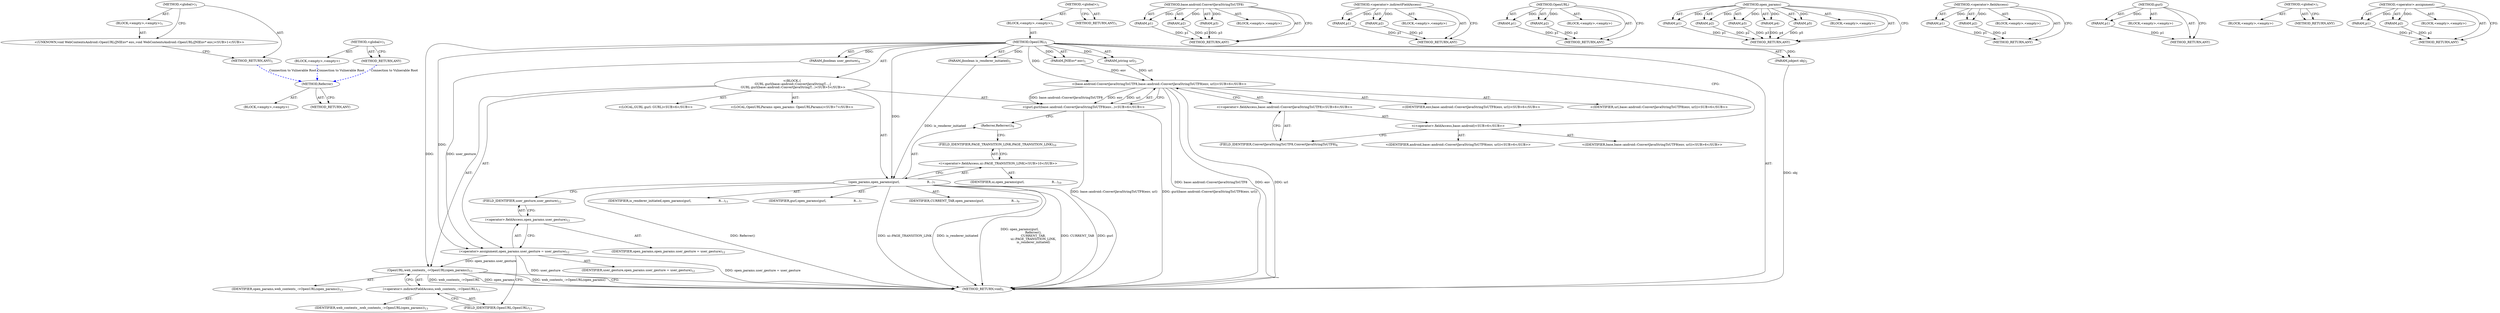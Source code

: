 digraph "&lt;global&gt;" {
vulnerable_96 [label=<(METHOD,Referrer)>];
vulnerable_97 [label=<(BLOCK,&lt;empty&gt;,&lt;empty&gt;)>];
vulnerable_98 [label=<(METHOD_RETURN,ANY)>];
vulnerable_6 [label=<(METHOD,&lt;global&gt;)<SUB>1</SUB>>];
vulnerable_7 [label=<(BLOCK,&lt;empty&gt;,&lt;empty&gt;)<SUB>1</SUB>>];
vulnerable_8 [label=<(METHOD,OpenURL)<SUB>1</SUB>>];
vulnerable_9 [label=<(PARAM,JNIEnv* env)<SUB>1</SUB>>];
vulnerable_10 [label=<(PARAM,jobject obj)<SUB>2</SUB>>];
vulnerable_11 [label=<(PARAM,jstring url)<SUB>3</SUB>>];
vulnerable_12 [label=<(PARAM,jboolean user_gesture)<SUB>4</SUB>>];
vulnerable_13 [label=<(PARAM,jboolean is_renderer_initiated)<SUB>5</SUB>>];
vulnerable_14 [label="<(BLOCK,{
  GURL gurl(base::android::ConvertJavaStringT...,{
  GURL gurl(base::android::ConvertJavaStringT...)<SUB>5</SUB>>"];
vulnerable_15 [label="<(LOCAL,GURL gurl: GURL)<SUB>6</SUB>>"];
vulnerable_16 [label="<(gurl,gurl(base::android::ConvertJavaStringToUTF8(env...)<SUB>6</SUB>>"];
vulnerable_17 [label="<(base.android.ConvertJavaStringToUTF8,base::android::ConvertJavaStringToUTF8(env, url))<SUB>6</SUB>>"];
vulnerable_18 [label="<(&lt;operator&gt;.fieldAccess,base::android::ConvertJavaStringToUTF8)<SUB>6</SUB>>"];
vulnerable_19 [label="<(&lt;operator&gt;.fieldAccess,base::android)<SUB>6</SUB>>"];
vulnerable_20 [label="<(IDENTIFIER,base,base::android::ConvertJavaStringToUTF8(env, url))<SUB>6</SUB>>"];
vulnerable_21 [label="<(IDENTIFIER,android,base::android::ConvertJavaStringToUTF8(env, url))<SUB>6</SUB>>"];
vulnerable_22 [label=<(FIELD_IDENTIFIER,ConvertJavaStringToUTF8,ConvertJavaStringToUTF8)<SUB>6</SUB>>];
vulnerable_23 [label="<(IDENTIFIER,env,base::android::ConvertJavaStringToUTF8(env, url))<SUB>6</SUB>>"];
vulnerable_24 [label="<(IDENTIFIER,url,base::android::ConvertJavaStringToUTF8(env, url))<SUB>6</SUB>>"];
vulnerable_25 [label="<(LOCAL,OpenURLParams open_params: OpenURLParams)<SUB>7</SUB>>"];
vulnerable_26 [label=<(open_params,open_params(gurl,
                            R...)<SUB>7</SUB>>];
vulnerable_27 [label=<(IDENTIFIER,gurl,open_params(gurl,
                            R...)<SUB>7</SUB>>];
vulnerable_28 [label=<(Referrer,Referrer())<SUB>8</SUB>>];
vulnerable_29 [label=<(IDENTIFIER,CURRENT_TAB,open_params(gurl,
                            R...)<SUB>9</SUB>>];
vulnerable_30 [label="<(&lt;operator&gt;.fieldAccess,ui::PAGE_TRANSITION_LINK)<SUB>10</SUB>>"];
vulnerable_31 [label=<(IDENTIFIER,ui,open_params(gurl,
                            R...)<SUB>10</SUB>>];
vulnerable_32 [label=<(FIELD_IDENTIFIER,PAGE_TRANSITION_LINK,PAGE_TRANSITION_LINK)<SUB>10</SUB>>];
vulnerable_33 [label=<(IDENTIFIER,is_renderer_initiated,open_params(gurl,
                            R...)<SUB>11</SUB>>];
vulnerable_34 [label=<(&lt;operator&gt;.assignment,open_params.user_gesture = user_gesture)<SUB>12</SUB>>];
vulnerable_35 [label=<(&lt;operator&gt;.fieldAccess,open_params.user_gesture)<SUB>12</SUB>>];
vulnerable_36 [label=<(IDENTIFIER,open_params,open_params.user_gesture = user_gesture)<SUB>12</SUB>>];
vulnerable_37 [label=<(FIELD_IDENTIFIER,user_gesture,user_gesture)<SUB>12</SUB>>];
vulnerable_38 [label=<(IDENTIFIER,user_gesture,open_params.user_gesture = user_gesture)<SUB>12</SUB>>];
vulnerable_39 [label=<(OpenURL,web_contents_-&gt;OpenURL(open_params))<SUB>13</SUB>>];
vulnerable_40 [label=<(&lt;operator&gt;.indirectFieldAccess,web_contents_-&gt;OpenURL)<SUB>13</SUB>>];
vulnerable_41 [label=<(IDENTIFIER,web_contents_,web_contents_-&gt;OpenURL(open_params))<SUB>13</SUB>>];
vulnerable_42 [label=<(FIELD_IDENTIFIER,OpenURL,OpenURL)<SUB>13</SUB>>];
vulnerable_43 [label=<(IDENTIFIER,open_params,web_contents_-&gt;OpenURL(open_params))<SUB>13</SUB>>];
vulnerable_44 [label=<(METHOD_RETURN,void)<SUB>1</SUB>>];
vulnerable_46 [label=<(METHOD_RETURN,ANY)<SUB>1</SUB>>];
vulnerable_77 [label=<(METHOD,base.android.ConvertJavaStringToUTF8)>];
vulnerable_78 [label=<(PARAM,p1)>];
vulnerable_79 [label=<(PARAM,p2)>];
vulnerable_80 [label=<(PARAM,p3)>];
vulnerable_81 [label=<(BLOCK,&lt;empty&gt;,&lt;empty&gt;)>];
vulnerable_82 [label=<(METHOD_RETURN,ANY)>];
vulnerable_109 [label=<(METHOD,&lt;operator&gt;.indirectFieldAccess)>];
vulnerable_110 [label=<(PARAM,p1)>];
vulnerable_111 [label=<(PARAM,p2)>];
vulnerable_112 [label=<(BLOCK,&lt;empty&gt;,&lt;empty&gt;)>];
vulnerable_113 [label=<(METHOD_RETURN,ANY)>];
vulnerable_104 [label=<(METHOD,OpenURL)>];
vulnerable_105 [label=<(PARAM,p1)>];
vulnerable_106 [label=<(PARAM,p2)>];
vulnerable_107 [label=<(BLOCK,&lt;empty&gt;,&lt;empty&gt;)>];
vulnerable_108 [label=<(METHOD_RETURN,ANY)>];
vulnerable_88 [label=<(METHOD,open_params)>];
vulnerable_89 [label=<(PARAM,p1)>];
vulnerable_90 [label=<(PARAM,p2)>];
vulnerable_91 [label=<(PARAM,p3)>];
vulnerable_92 [label=<(PARAM,p4)>];
vulnerable_93 [label=<(PARAM,p5)>];
vulnerable_94 [label=<(BLOCK,&lt;empty&gt;,&lt;empty&gt;)>];
vulnerable_95 [label=<(METHOD_RETURN,ANY)>];
vulnerable_83 [label=<(METHOD,&lt;operator&gt;.fieldAccess)>];
vulnerable_84 [label=<(PARAM,p1)>];
vulnerable_85 [label=<(PARAM,p2)>];
vulnerable_86 [label=<(BLOCK,&lt;empty&gt;,&lt;empty&gt;)>];
vulnerable_87 [label=<(METHOD_RETURN,ANY)>];
vulnerable_73 [label=<(METHOD,gurl)>];
vulnerable_74 [label=<(PARAM,p1)>];
vulnerable_75 [label=<(BLOCK,&lt;empty&gt;,&lt;empty&gt;)>];
vulnerable_76 [label=<(METHOD_RETURN,ANY)>];
vulnerable_67 [label=<(METHOD,&lt;global&gt;)<SUB>1</SUB>>];
vulnerable_68 [label=<(BLOCK,&lt;empty&gt;,&lt;empty&gt;)>];
vulnerable_69 [label=<(METHOD_RETURN,ANY)>];
vulnerable_99 [label=<(METHOD,&lt;operator&gt;.assignment)>];
vulnerable_100 [label=<(PARAM,p1)>];
vulnerable_101 [label=<(PARAM,p2)>];
vulnerable_102 [label=<(BLOCK,&lt;empty&gt;,&lt;empty&gt;)>];
vulnerable_103 [label=<(METHOD_RETURN,ANY)>];
fixed_6 [label=<(METHOD,&lt;global&gt;)<SUB>1</SUB>>];
fixed_7 [label=<(BLOCK,&lt;empty&gt;,&lt;empty&gt;)<SUB>1</SUB>>];
fixed_8 [label="<(UNKNOWN,void WebContentsAndroid::OpenURL(JNIEnv* env,,void WebContentsAndroid::OpenURL(JNIEnv* env,)<SUB>1</SUB>>"];
fixed_9 [label=<(METHOD_RETURN,ANY)<SUB>1</SUB>>];
fixed_14 [label=<(METHOD,&lt;global&gt;)<SUB>1</SUB>>];
fixed_15 [label=<(BLOCK,&lt;empty&gt;,&lt;empty&gt;)>];
fixed_16 [label=<(METHOD_RETURN,ANY)>];
vulnerable_96 -> vulnerable_97  [key=0, label="AST: "];
vulnerable_96 -> vulnerable_98  [key=0, label="AST: "];
vulnerable_96 -> vulnerable_98  [key=1, label="CFG: "];
vulnerable_6 -> vulnerable_7  [key=0, label="AST: "];
vulnerable_6 -> vulnerable_46  [key=0, label="AST: "];
vulnerable_6 -> vulnerable_46  [key=1, label="CFG: "];
vulnerable_7 -> vulnerable_8  [key=0, label="AST: "];
vulnerable_8 -> vulnerable_9  [key=0, label="AST: "];
vulnerable_8 -> vulnerable_9  [key=1, label="DDG: "];
vulnerable_8 -> vulnerable_10  [key=0, label="AST: "];
vulnerable_8 -> vulnerable_10  [key=1, label="DDG: "];
vulnerable_8 -> vulnerable_11  [key=0, label="AST: "];
vulnerable_8 -> vulnerable_11  [key=1, label="DDG: "];
vulnerable_8 -> vulnerable_12  [key=0, label="AST: "];
vulnerable_8 -> vulnerable_12  [key=1, label="DDG: "];
vulnerable_8 -> vulnerable_13  [key=0, label="AST: "];
vulnerable_8 -> vulnerable_13  [key=1, label="DDG: "];
vulnerable_8 -> vulnerable_14  [key=0, label="AST: "];
vulnerable_8 -> vulnerable_44  [key=0, label="AST: "];
vulnerable_8 -> vulnerable_19  [key=0, label="CFG: "];
vulnerable_8 -> vulnerable_34  [key=0, label="DDG: "];
vulnerable_8 -> vulnerable_26  [key=0, label="DDG: "];
vulnerable_8 -> vulnerable_39  [key=0, label="DDG: "];
vulnerable_8 -> vulnerable_17  [key=0, label="DDG: "];
vulnerable_9 -> vulnerable_17  [key=0, label="DDG: env"];
vulnerable_10 -> vulnerable_44  [key=0, label="DDG: obj"];
vulnerable_11 -> vulnerable_17  [key=0, label="DDG: url"];
vulnerable_12 -> vulnerable_34  [key=0, label="DDG: user_gesture"];
vulnerable_13 -> vulnerable_26  [key=0, label="DDG: is_renderer_initiated"];
vulnerable_14 -> vulnerable_15  [key=0, label="AST: "];
vulnerable_14 -> vulnerable_16  [key=0, label="AST: "];
vulnerable_14 -> vulnerable_25  [key=0, label="AST: "];
vulnerable_14 -> vulnerable_26  [key=0, label="AST: "];
vulnerable_14 -> vulnerable_34  [key=0, label="AST: "];
vulnerable_14 -> vulnerable_39  [key=0, label="AST: "];
vulnerable_16 -> vulnerable_17  [key=0, label="AST: "];
vulnerable_16 -> vulnerable_28  [key=0, label="CFG: "];
vulnerable_16 -> vulnerable_44  [key=0, label="DDG: base::android::ConvertJavaStringToUTF8(env, url)"];
vulnerable_16 -> vulnerable_44  [key=1, label="DDG: gurl(base::android::ConvertJavaStringToUTF8(env, url))"];
vulnerable_17 -> vulnerable_18  [key=0, label="AST: "];
vulnerable_17 -> vulnerable_23  [key=0, label="AST: "];
vulnerable_17 -> vulnerable_24  [key=0, label="AST: "];
vulnerable_17 -> vulnerable_16  [key=0, label="CFG: "];
vulnerable_17 -> vulnerable_16  [key=1, label="DDG: base::android::ConvertJavaStringToUTF8"];
vulnerable_17 -> vulnerable_16  [key=2, label="DDG: env"];
vulnerable_17 -> vulnerable_16  [key=3, label="DDG: url"];
vulnerable_17 -> vulnerable_44  [key=0, label="DDG: base::android::ConvertJavaStringToUTF8"];
vulnerable_17 -> vulnerable_44  [key=1, label="DDG: env"];
vulnerable_17 -> vulnerable_44  [key=2, label="DDG: url"];
vulnerable_18 -> vulnerable_19  [key=0, label="AST: "];
vulnerable_18 -> vulnerable_22  [key=0, label="AST: "];
vulnerable_18 -> vulnerable_17  [key=0, label="CFG: "];
vulnerable_19 -> vulnerable_20  [key=0, label="AST: "];
vulnerable_19 -> vulnerable_21  [key=0, label="AST: "];
vulnerable_19 -> vulnerable_22  [key=0, label="CFG: "];
vulnerable_22 -> vulnerable_18  [key=0, label="CFG: "];
vulnerable_26 -> vulnerable_27  [key=0, label="AST: "];
vulnerable_26 -> vulnerable_28  [key=0, label="AST: "];
vulnerable_26 -> vulnerable_29  [key=0, label="AST: "];
vulnerable_26 -> vulnerable_30  [key=0, label="AST: "];
vulnerable_26 -> vulnerable_33  [key=0, label="AST: "];
vulnerable_26 -> vulnerable_37  [key=0, label="CFG: "];
vulnerable_26 -> vulnerable_44  [key=0, label="DDG: gurl"];
vulnerable_26 -> vulnerable_44  [key=1, label="DDG: Referrer()"];
vulnerable_26 -> vulnerable_44  [key=2, label="DDG: ui::PAGE_TRANSITION_LINK"];
vulnerable_26 -> vulnerable_44  [key=3, label="DDG: is_renderer_initiated"];
vulnerable_26 -> vulnerable_44  [key=4, label="DDG: open_params(gurl,
                            Referrer(),
                            CURRENT_TAB,
                            ui::PAGE_TRANSITION_LINK,
                            is_renderer_initiated)"];
vulnerable_26 -> vulnerable_44  [key=5, label="DDG: CURRENT_TAB"];
vulnerable_28 -> vulnerable_32  [key=0, label="CFG: "];
vulnerable_30 -> vulnerable_31  [key=0, label="AST: "];
vulnerable_30 -> vulnerable_32  [key=0, label="AST: "];
vulnerable_30 -> vulnerable_26  [key=0, label="CFG: "];
vulnerable_32 -> vulnerable_30  [key=0, label="CFG: "];
vulnerable_34 -> vulnerable_35  [key=0, label="AST: "];
vulnerable_34 -> vulnerable_38  [key=0, label="AST: "];
vulnerable_34 -> vulnerable_42  [key=0, label="CFG: "];
vulnerable_34 -> vulnerable_44  [key=0, label="DDG: user_gesture"];
vulnerable_34 -> vulnerable_44  [key=1, label="DDG: open_params.user_gesture = user_gesture"];
vulnerable_34 -> vulnerable_39  [key=0, label="DDG: open_params.user_gesture"];
vulnerable_35 -> vulnerable_36  [key=0, label="AST: "];
vulnerable_35 -> vulnerable_37  [key=0, label="AST: "];
vulnerable_35 -> vulnerable_34  [key=0, label="CFG: "];
vulnerable_37 -> vulnerable_35  [key=0, label="CFG: "];
vulnerable_39 -> vulnerable_40  [key=0, label="AST: "];
vulnerable_39 -> vulnerable_43  [key=0, label="AST: "];
vulnerable_39 -> vulnerable_44  [key=0, label="CFG: "];
vulnerable_39 -> vulnerable_44  [key=1, label="DDG: web_contents_-&gt;OpenURL"];
vulnerable_39 -> vulnerable_44  [key=2, label="DDG: open_params"];
vulnerable_39 -> vulnerable_44  [key=3, label="DDG: web_contents_-&gt;OpenURL(open_params)"];
vulnerable_40 -> vulnerable_41  [key=0, label="AST: "];
vulnerable_40 -> vulnerable_42  [key=0, label="AST: "];
vulnerable_40 -> vulnerable_39  [key=0, label="CFG: "];
vulnerable_42 -> vulnerable_40  [key=0, label="CFG: "];
vulnerable_77 -> vulnerable_78  [key=0, label="AST: "];
vulnerable_77 -> vulnerable_78  [key=1, label="DDG: "];
vulnerable_77 -> vulnerable_81  [key=0, label="AST: "];
vulnerable_77 -> vulnerable_79  [key=0, label="AST: "];
vulnerable_77 -> vulnerable_79  [key=1, label="DDG: "];
vulnerable_77 -> vulnerable_82  [key=0, label="AST: "];
vulnerable_77 -> vulnerable_82  [key=1, label="CFG: "];
vulnerable_77 -> vulnerable_80  [key=0, label="AST: "];
vulnerable_77 -> vulnerable_80  [key=1, label="DDG: "];
vulnerable_78 -> vulnerable_82  [key=0, label="DDG: p1"];
vulnerable_79 -> vulnerable_82  [key=0, label="DDG: p2"];
vulnerable_80 -> vulnerable_82  [key=0, label="DDG: p3"];
vulnerable_109 -> vulnerable_110  [key=0, label="AST: "];
vulnerable_109 -> vulnerable_110  [key=1, label="DDG: "];
vulnerable_109 -> vulnerable_112  [key=0, label="AST: "];
vulnerable_109 -> vulnerable_111  [key=0, label="AST: "];
vulnerable_109 -> vulnerable_111  [key=1, label="DDG: "];
vulnerable_109 -> vulnerable_113  [key=0, label="AST: "];
vulnerable_109 -> vulnerable_113  [key=1, label="CFG: "];
vulnerable_110 -> vulnerable_113  [key=0, label="DDG: p1"];
vulnerable_111 -> vulnerable_113  [key=0, label="DDG: p2"];
vulnerable_104 -> vulnerable_105  [key=0, label="AST: "];
vulnerable_104 -> vulnerable_105  [key=1, label="DDG: "];
vulnerable_104 -> vulnerable_107  [key=0, label="AST: "];
vulnerable_104 -> vulnerable_106  [key=0, label="AST: "];
vulnerable_104 -> vulnerable_106  [key=1, label="DDG: "];
vulnerable_104 -> vulnerable_108  [key=0, label="AST: "];
vulnerable_104 -> vulnerable_108  [key=1, label="CFG: "];
vulnerable_105 -> vulnerable_108  [key=0, label="DDG: p1"];
vulnerable_106 -> vulnerable_108  [key=0, label="DDG: p2"];
vulnerable_88 -> vulnerable_89  [key=0, label="AST: "];
vulnerable_88 -> vulnerable_89  [key=1, label="DDG: "];
vulnerable_88 -> vulnerable_94  [key=0, label="AST: "];
vulnerable_88 -> vulnerable_90  [key=0, label="AST: "];
vulnerable_88 -> vulnerable_90  [key=1, label="DDG: "];
vulnerable_88 -> vulnerable_95  [key=0, label="AST: "];
vulnerable_88 -> vulnerable_95  [key=1, label="CFG: "];
vulnerable_88 -> vulnerable_91  [key=0, label="AST: "];
vulnerable_88 -> vulnerable_91  [key=1, label="DDG: "];
vulnerable_88 -> vulnerable_92  [key=0, label="AST: "];
vulnerable_88 -> vulnerable_92  [key=1, label="DDG: "];
vulnerable_88 -> vulnerable_93  [key=0, label="AST: "];
vulnerable_88 -> vulnerable_93  [key=1, label="DDG: "];
vulnerable_89 -> vulnerable_95  [key=0, label="DDG: p1"];
vulnerable_90 -> vulnerable_95  [key=0, label="DDG: p2"];
vulnerable_91 -> vulnerable_95  [key=0, label="DDG: p3"];
vulnerable_92 -> vulnerable_95  [key=0, label="DDG: p4"];
vulnerable_93 -> vulnerable_95  [key=0, label="DDG: p5"];
vulnerable_83 -> vulnerable_84  [key=0, label="AST: "];
vulnerable_83 -> vulnerable_84  [key=1, label="DDG: "];
vulnerable_83 -> vulnerable_86  [key=0, label="AST: "];
vulnerable_83 -> vulnerable_85  [key=0, label="AST: "];
vulnerable_83 -> vulnerable_85  [key=1, label="DDG: "];
vulnerable_83 -> vulnerable_87  [key=0, label="AST: "];
vulnerable_83 -> vulnerable_87  [key=1, label="CFG: "];
vulnerable_84 -> vulnerable_87  [key=0, label="DDG: p1"];
vulnerable_85 -> vulnerable_87  [key=0, label="DDG: p2"];
vulnerable_73 -> vulnerable_74  [key=0, label="AST: "];
vulnerable_73 -> vulnerable_74  [key=1, label="DDG: "];
vulnerable_73 -> vulnerable_75  [key=0, label="AST: "];
vulnerable_73 -> vulnerable_76  [key=0, label="AST: "];
vulnerable_73 -> vulnerable_76  [key=1, label="CFG: "];
vulnerable_74 -> vulnerable_76  [key=0, label="DDG: p1"];
vulnerable_67 -> vulnerable_68  [key=0, label="AST: "];
vulnerable_67 -> vulnerable_69  [key=0, label="AST: "];
vulnerable_67 -> vulnerable_69  [key=1, label="CFG: "];
vulnerable_99 -> vulnerable_100  [key=0, label="AST: "];
vulnerable_99 -> vulnerable_100  [key=1, label="DDG: "];
vulnerable_99 -> vulnerable_102  [key=0, label="AST: "];
vulnerable_99 -> vulnerable_101  [key=0, label="AST: "];
vulnerable_99 -> vulnerable_101  [key=1, label="DDG: "];
vulnerable_99 -> vulnerable_103  [key=0, label="AST: "];
vulnerable_99 -> vulnerable_103  [key=1, label="CFG: "];
vulnerable_100 -> vulnerable_103  [key=0, label="DDG: p1"];
vulnerable_101 -> vulnerable_103  [key=0, label="DDG: p2"];
fixed_6 -> fixed_7  [key=0, label="AST: "];
fixed_6 -> fixed_9  [key=0, label="AST: "];
fixed_6 -> fixed_8  [key=0, label="CFG: "];
fixed_7 -> fixed_8  [key=0, label="AST: "];
fixed_8 -> fixed_9  [key=0, label="CFG: "];
fixed_9 -> vulnerable_96  [color=blue, key=0, label="Connection to Vulnerable Root", penwidth="2.0", style=dashed];
fixed_14 -> fixed_15  [key=0, label="AST: "];
fixed_14 -> fixed_16  [key=0, label="AST: "];
fixed_14 -> fixed_16  [key=1, label="CFG: "];
fixed_15 -> vulnerable_96  [color=blue, key=0, label="Connection to Vulnerable Root", penwidth="2.0", style=dashed];
fixed_16 -> vulnerable_96  [color=blue, key=0, label="Connection to Vulnerable Root", penwidth="2.0", style=dashed];
}
